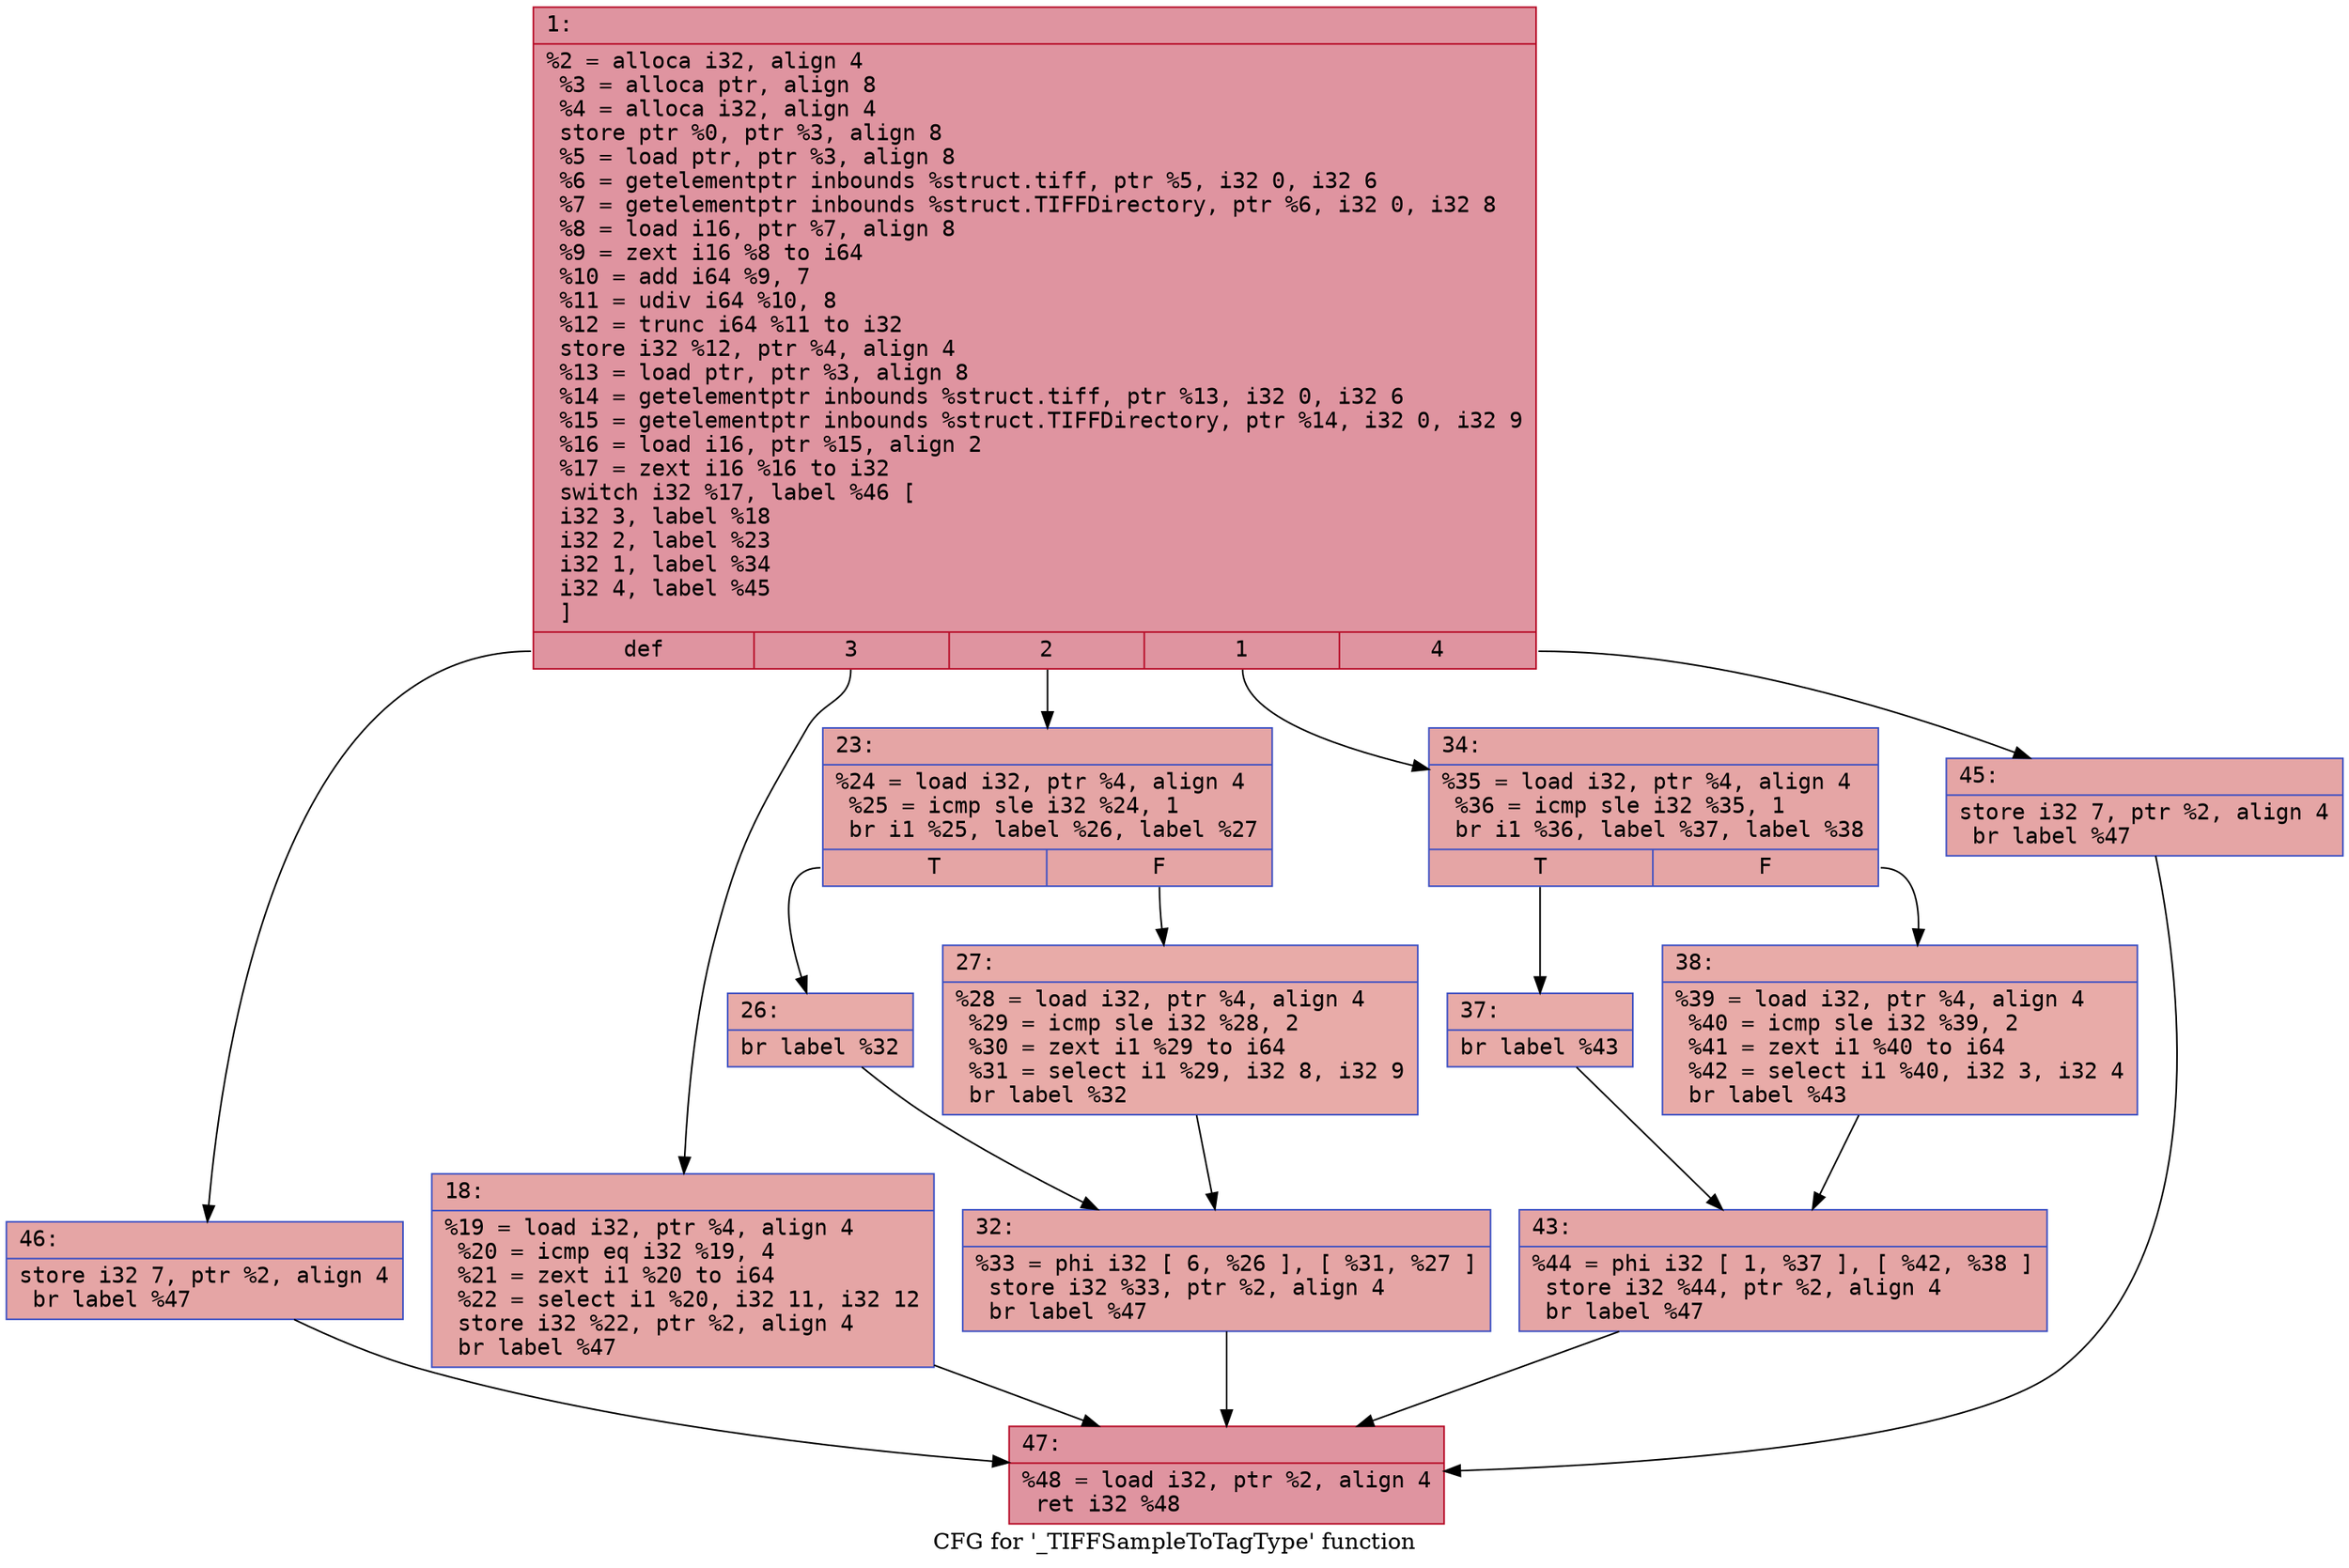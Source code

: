 digraph "CFG for '_TIFFSampleToTagType' function" {
	label="CFG for '_TIFFSampleToTagType' function";

	Node0x600000662940 [shape=record,color="#b70d28ff", style=filled, fillcolor="#b70d2870" fontname="Courier",label="{1:\l|  %2 = alloca i32, align 4\l  %3 = alloca ptr, align 8\l  %4 = alloca i32, align 4\l  store ptr %0, ptr %3, align 8\l  %5 = load ptr, ptr %3, align 8\l  %6 = getelementptr inbounds %struct.tiff, ptr %5, i32 0, i32 6\l  %7 = getelementptr inbounds %struct.TIFFDirectory, ptr %6, i32 0, i32 8\l  %8 = load i16, ptr %7, align 8\l  %9 = zext i16 %8 to i64\l  %10 = add i64 %9, 7\l  %11 = udiv i64 %10, 8\l  %12 = trunc i64 %11 to i32\l  store i32 %12, ptr %4, align 4\l  %13 = load ptr, ptr %3, align 8\l  %14 = getelementptr inbounds %struct.tiff, ptr %13, i32 0, i32 6\l  %15 = getelementptr inbounds %struct.TIFFDirectory, ptr %14, i32 0, i32 9\l  %16 = load i16, ptr %15, align 2\l  %17 = zext i16 %16 to i32\l  switch i32 %17, label %46 [\l    i32 3, label %18\l    i32 2, label %23\l    i32 1, label %34\l    i32 4, label %45\l  ]\l|{<s0>def|<s1>3|<s2>2|<s3>1|<s4>4}}"];
	Node0x600000662940:s0 -> Node0x600000662cb0[tooltip="1 -> 46\nProbability 20.00%" ];
	Node0x600000662940:s1 -> Node0x600000662990[tooltip="1 -> 18\nProbability 20.00%" ];
	Node0x600000662940:s2 -> Node0x6000006629e0[tooltip="1 -> 23\nProbability 20.00%" ];
	Node0x600000662940:s3 -> Node0x600000662b20[tooltip="1 -> 34\nProbability 20.00%" ];
	Node0x600000662940:s4 -> Node0x600000662c60[tooltip="1 -> 45\nProbability 20.00%" ];
	Node0x600000662990 [shape=record,color="#3d50c3ff", style=filled, fillcolor="#c5333470" fontname="Courier",label="{18:\l|  %19 = load i32, ptr %4, align 4\l  %20 = icmp eq i32 %19, 4\l  %21 = zext i1 %20 to i64\l  %22 = select i1 %20, i32 11, i32 12\l  store i32 %22, ptr %2, align 4\l  br label %47\l}"];
	Node0x600000662990 -> Node0x600000662d00[tooltip="18 -> 47\nProbability 100.00%" ];
	Node0x6000006629e0 [shape=record,color="#3d50c3ff", style=filled, fillcolor="#c5333470" fontname="Courier",label="{23:\l|  %24 = load i32, ptr %4, align 4\l  %25 = icmp sle i32 %24, 1\l  br i1 %25, label %26, label %27\l|{<s0>T|<s1>F}}"];
	Node0x6000006629e0:s0 -> Node0x600000662a30[tooltip="23 -> 26\nProbability 50.00%" ];
	Node0x6000006629e0:s1 -> Node0x600000662a80[tooltip="23 -> 27\nProbability 50.00%" ];
	Node0x600000662a30 [shape=record,color="#3d50c3ff", style=filled, fillcolor="#cc403a70" fontname="Courier",label="{26:\l|  br label %32\l}"];
	Node0x600000662a30 -> Node0x600000662ad0[tooltip="26 -> 32\nProbability 100.00%" ];
	Node0x600000662a80 [shape=record,color="#3d50c3ff", style=filled, fillcolor="#cc403a70" fontname="Courier",label="{27:\l|  %28 = load i32, ptr %4, align 4\l  %29 = icmp sle i32 %28, 2\l  %30 = zext i1 %29 to i64\l  %31 = select i1 %29, i32 8, i32 9\l  br label %32\l}"];
	Node0x600000662a80 -> Node0x600000662ad0[tooltip="27 -> 32\nProbability 100.00%" ];
	Node0x600000662ad0 [shape=record,color="#3d50c3ff", style=filled, fillcolor="#c5333470" fontname="Courier",label="{32:\l|  %33 = phi i32 [ 6, %26 ], [ %31, %27 ]\l  store i32 %33, ptr %2, align 4\l  br label %47\l}"];
	Node0x600000662ad0 -> Node0x600000662d00[tooltip="32 -> 47\nProbability 100.00%" ];
	Node0x600000662b20 [shape=record,color="#3d50c3ff", style=filled, fillcolor="#c5333470" fontname="Courier",label="{34:\l|  %35 = load i32, ptr %4, align 4\l  %36 = icmp sle i32 %35, 1\l  br i1 %36, label %37, label %38\l|{<s0>T|<s1>F}}"];
	Node0x600000662b20:s0 -> Node0x600000662b70[tooltip="34 -> 37\nProbability 50.00%" ];
	Node0x600000662b20:s1 -> Node0x600000662bc0[tooltip="34 -> 38\nProbability 50.00%" ];
	Node0x600000662b70 [shape=record,color="#3d50c3ff", style=filled, fillcolor="#cc403a70" fontname="Courier",label="{37:\l|  br label %43\l}"];
	Node0x600000662b70 -> Node0x600000662c10[tooltip="37 -> 43\nProbability 100.00%" ];
	Node0x600000662bc0 [shape=record,color="#3d50c3ff", style=filled, fillcolor="#cc403a70" fontname="Courier",label="{38:\l|  %39 = load i32, ptr %4, align 4\l  %40 = icmp sle i32 %39, 2\l  %41 = zext i1 %40 to i64\l  %42 = select i1 %40, i32 3, i32 4\l  br label %43\l}"];
	Node0x600000662bc0 -> Node0x600000662c10[tooltip="38 -> 43\nProbability 100.00%" ];
	Node0x600000662c10 [shape=record,color="#3d50c3ff", style=filled, fillcolor="#c5333470" fontname="Courier",label="{43:\l|  %44 = phi i32 [ 1, %37 ], [ %42, %38 ]\l  store i32 %44, ptr %2, align 4\l  br label %47\l}"];
	Node0x600000662c10 -> Node0x600000662d00[tooltip="43 -> 47\nProbability 100.00%" ];
	Node0x600000662c60 [shape=record,color="#3d50c3ff", style=filled, fillcolor="#c5333470" fontname="Courier",label="{45:\l|  store i32 7, ptr %2, align 4\l  br label %47\l}"];
	Node0x600000662c60 -> Node0x600000662d00[tooltip="45 -> 47\nProbability 100.00%" ];
	Node0x600000662cb0 [shape=record,color="#3d50c3ff", style=filled, fillcolor="#c5333470" fontname="Courier",label="{46:\l|  store i32 7, ptr %2, align 4\l  br label %47\l}"];
	Node0x600000662cb0 -> Node0x600000662d00[tooltip="46 -> 47\nProbability 100.00%" ];
	Node0x600000662d00 [shape=record,color="#b70d28ff", style=filled, fillcolor="#b70d2870" fontname="Courier",label="{47:\l|  %48 = load i32, ptr %2, align 4\l  ret i32 %48\l}"];
}
